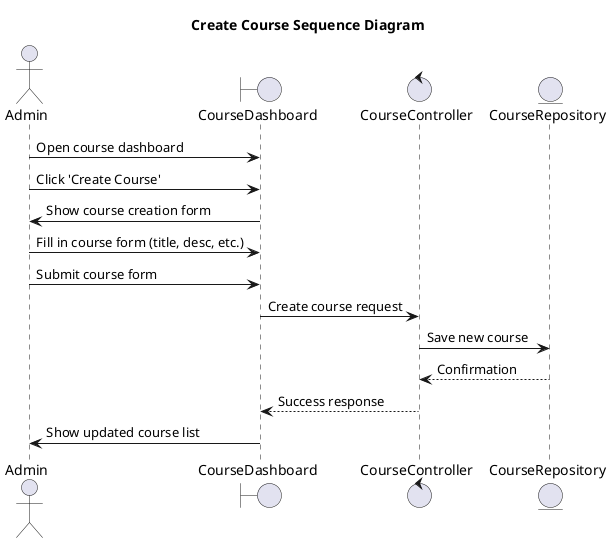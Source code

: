 @startuml CreateCourse
title Create Course Sequence Diagram

actor Admin
boundary CourseDashboard
control CourseController
entity CourseRepository

Admin -> CourseDashboard : Open course dashboard
Admin -> CourseDashboard : Click 'Create Course'
CourseDashboard -> Admin : Show course creation form
Admin -> CourseDashboard : Fill in course form (title, desc, etc.)
Admin -> CourseDashboard : Submit course form
CourseDashboard -> CourseController : Create course request
CourseController -> CourseRepository : Save new course
CourseRepository --> CourseController : Confirmation
CourseController --> CourseDashboard : Success response
CourseDashboard -> Admin : Show updated course list

@enduml
